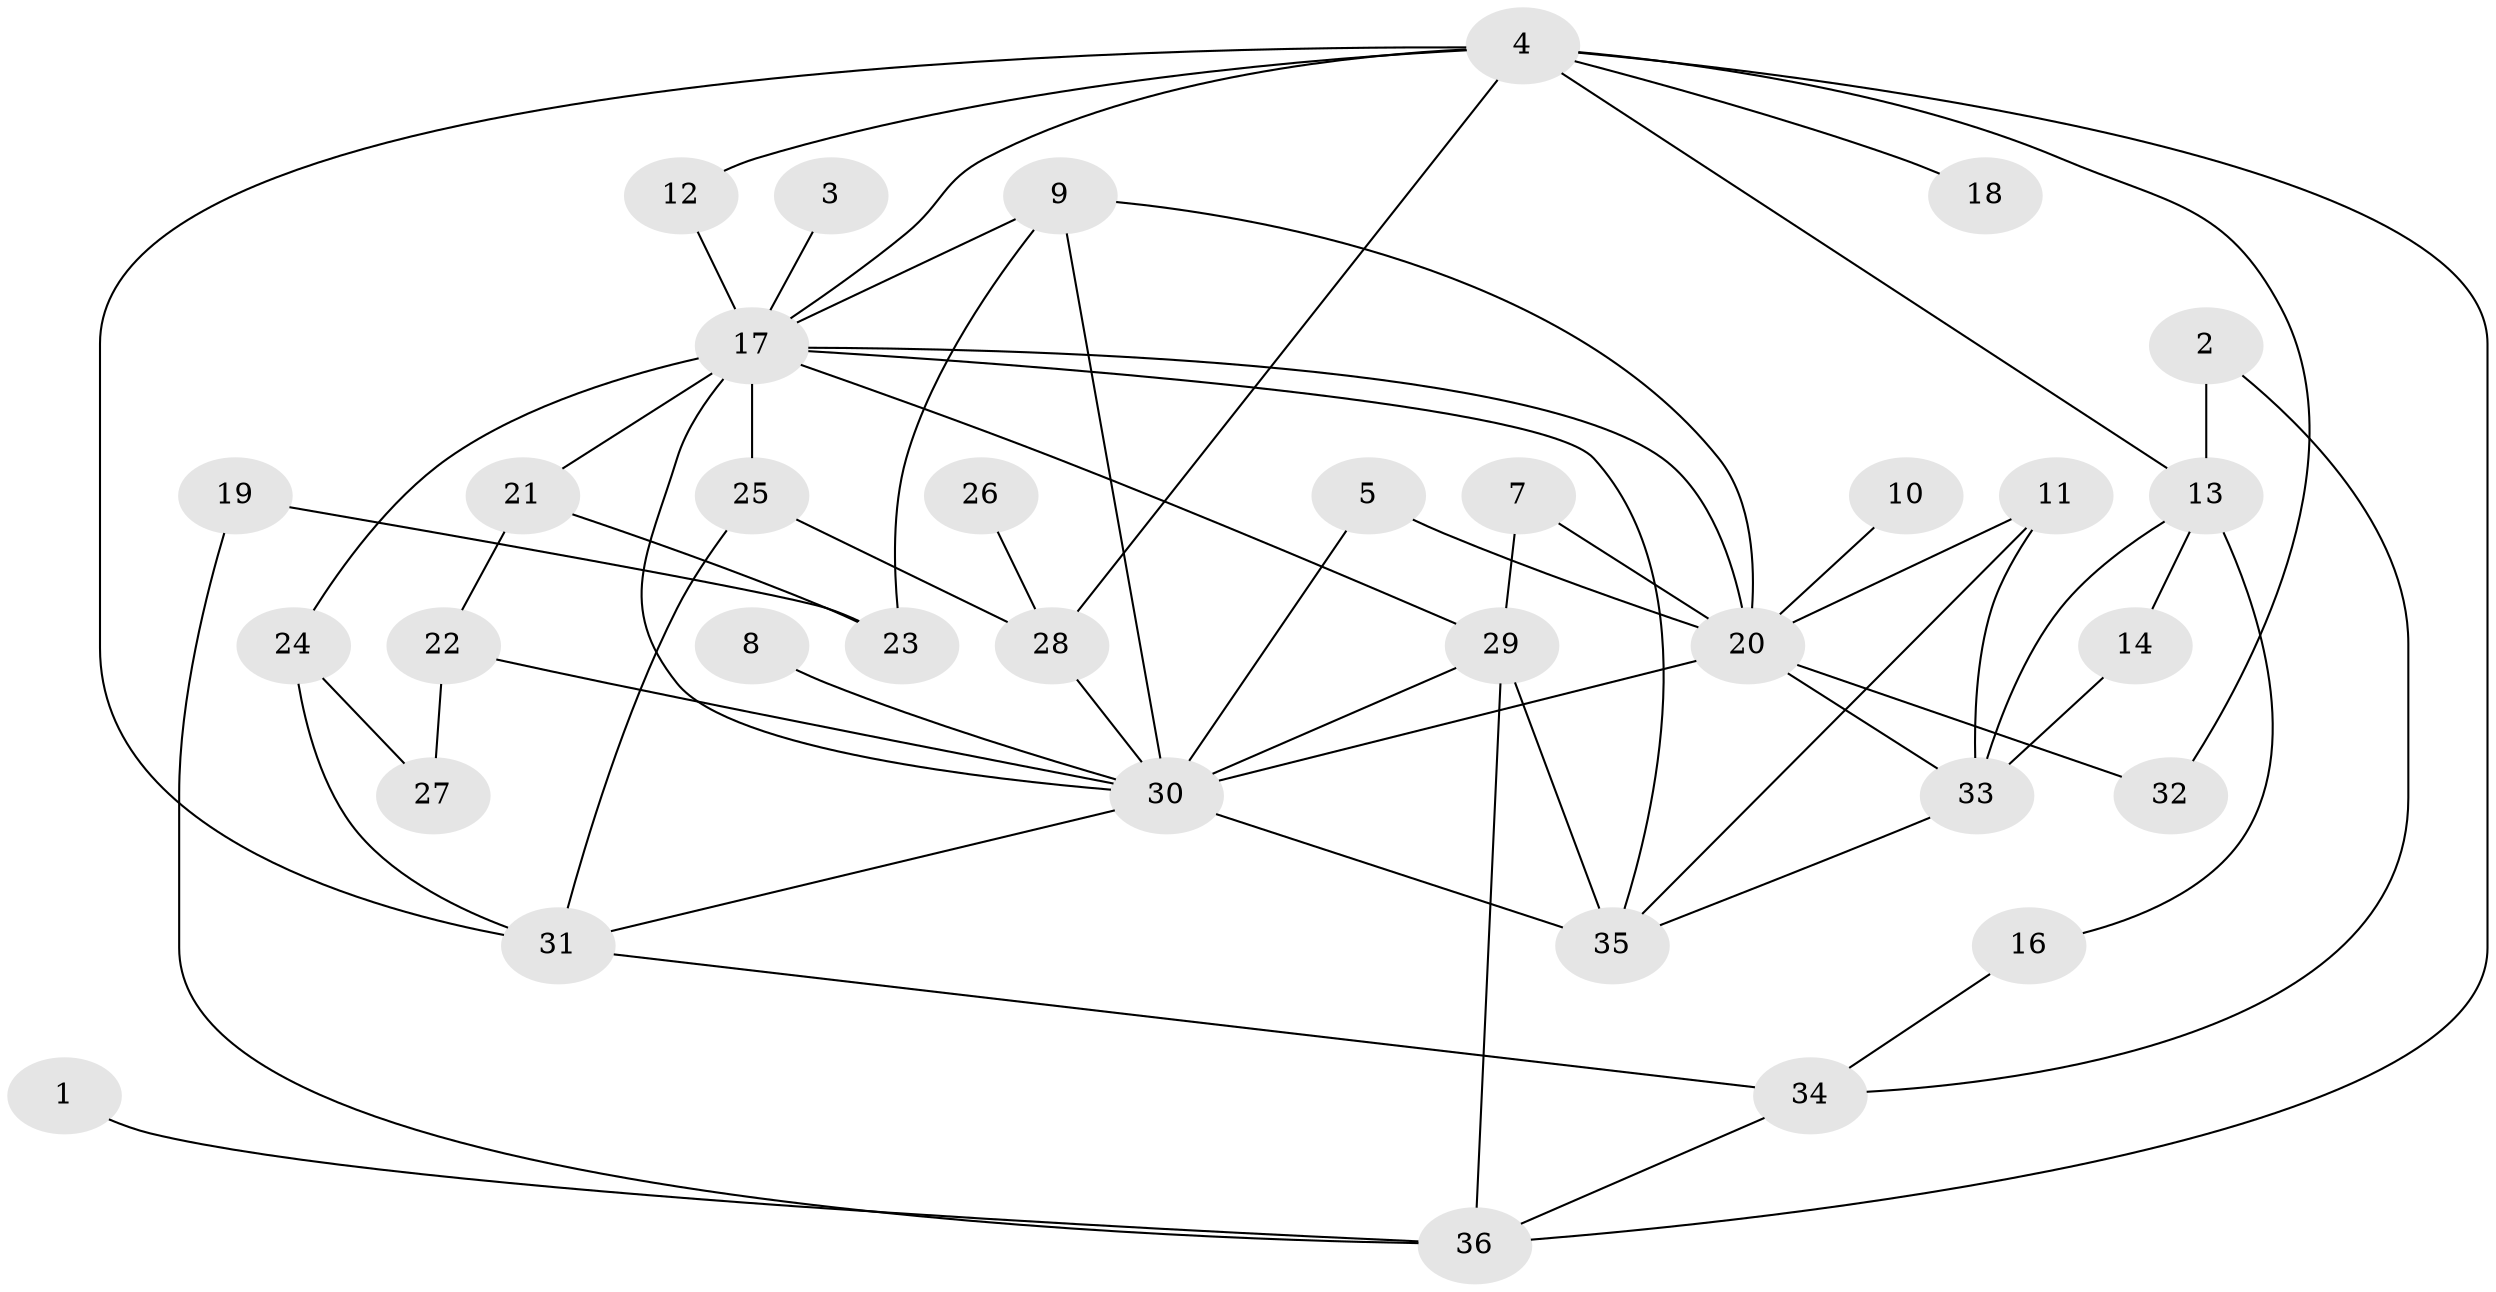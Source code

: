 // original degree distribution, {3: 0.28169014084507044, 1: 0.1267605633802817, 2: 0.29577464788732394, 5: 0.056338028169014086, 4: 0.15492957746478872, 6: 0.014084507042253521, 8: 0.028169014084507043, 0: 0.028169014084507043, 7: 0.014084507042253521}
// Generated by graph-tools (version 1.1) at 2025/49/03/09/25 03:49:05]
// undirected, 34 vertices, 61 edges
graph export_dot {
graph [start="1"]
  node [color=gray90,style=filled];
  1;
  2;
  3;
  4;
  5;
  7;
  8;
  9;
  10;
  11;
  12;
  13;
  14;
  16;
  17;
  18;
  19;
  20;
  21;
  22;
  23;
  24;
  25;
  26;
  27;
  28;
  29;
  30;
  31;
  32;
  33;
  34;
  35;
  36;
  1 -- 36 [weight=1.0];
  2 -- 13 [weight=1.0];
  2 -- 34 [weight=1.0];
  3 -- 17 [weight=1.0];
  4 -- 12 [weight=1.0];
  4 -- 13 [weight=1.0];
  4 -- 17 [weight=1.0];
  4 -- 18 [weight=1.0];
  4 -- 28 [weight=1.0];
  4 -- 31 [weight=1.0];
  4 -- 32 [weight=1.0];
  4 -- 36 [weight=1.0];
  5 -- 20 [weight=1.0];
  5 -- 30 [weight=2.0];
  7 -- 20 [weight=1.0];
  7 -- 29 [weight=1.0];
  8 -- 30 [weight=1.0];
  9 -- 17 [weight=1.0];
  9 -- 20 [weight=1.0];
  9 -- 23 [weight=1.0];
  9 -- 30 [weight=1.0];
  10 -- 20 [weight=1.0];
  11 -- 20 [weight=1.0];
  11 -- 33 [weight=1.0];
  11 -- 35 [weight=1.0];
  12 -- 17 [weight=1.0];
  13 -- 14 [weight=1.0];
  13 -- 16 [weight=1.0];
  13 -- 33 [weight=1.0];
  14 -- 33 [weight=1.0];
  16 -- 34 [weight=1.0];
  17 -- 20 [weight=1.0];
  17 -- 21 [weight=1.0];
  17 -- 24 [weight=1.0];
  17 -- 25 [weight=1.0];
  17 -- 29 [weight=1.0];
  17 -- 30 [weight=2.0];
  17 -- 35 [weight=1.0];
  19 -- 23 [weight=1.0];
  19 -- 36 [weight=1.0];
  20 -- 30 [weight=2.0];
  20 -- 32 [weight=1.0];
  20 -- 33 [weight=1.0];
  21 -- 22 [weight=1.0];
  21 -- 23 [weight=1.0];
  22 -- 27 [weight=1.0];
  22 -- 30 [weight=1.0];
  24 -- 27 [weight=1.0];
  24 -- 31 [weight=1.0];
  25 -- 28 [weight=1.0];
  25 -- 31 [weight=1.0];
  26 -- 28 [weight=1.0];
  28 -- 30 [weight=1.0];
  29 -- 30 [weight=1.0];
  29 -- 35 [weight=2.0];
  29 -- 36 [weight=1.0];
  30 -- 31 [weight=1.0];
  30 -- 35 [weight=1.0];
  31 -- 34 [weight=1.0];
  33 -- 35 [weight=1.0];
  34 -- 36 [weight=1.0];
}
